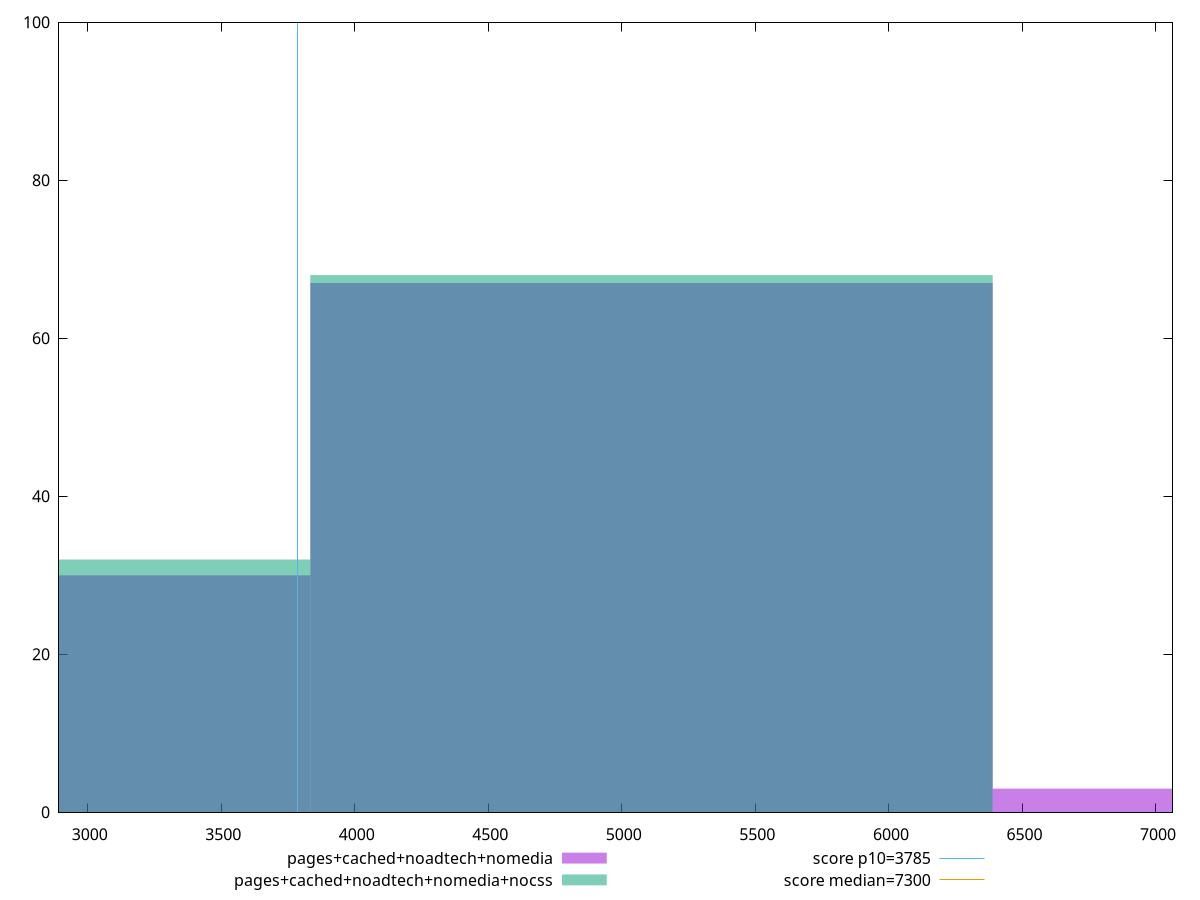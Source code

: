 reset

$pagesCachedNoadtechNomedia <<EOF
7666.507489213105 3
5111.0049928087365 67
2555.5024964043682 30
EOF

$pagesCachedNoadtechNomediaNocss <<EOF
5111.0049928087365 68
2555.5024964043682 32
EOF

set key outside below
set boxwidth 2555.5024964043682
set xrange [2891.93275:7062.218999999999]
set yrange [0:100]
set trange [0:100]
set style fill transparent solid 0.5 noborder

set parametric
set terminal svg size 640, 500 enhanced background rgb 'white'
set output "report_00017_2021-02-10T15-08-03.406Z/interactive/comparison/histogram/3_vs_4.svg"

plot $pagesCachedNoadtechNomedia title "pages+cached+noadtech+nomedia" with boxes, \
     $pagesCachedNoadtechNomediaNocss title "pages+cached+noadtech+nomedia+nocss" with boxes, \
     3785,t title "score p10=3785", \
     7300,t title "score median=7300"

reset
